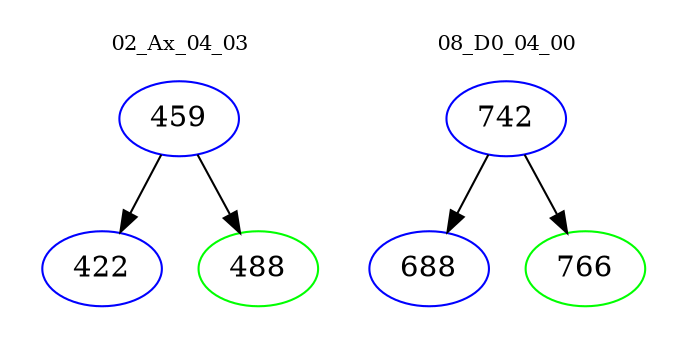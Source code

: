 digraph{
subgraph cluster_0 {
color = white
label = "02_Ax_04_03";
fontsize=10;
T0_459 [label="459", color="blue"]
T0_459 -> T0_422 [color="black"]
T0_422 [label="422", color="blue"]
T0_459 -> T0_488 [color="black"]
T0_488 [label="488", color="green"]
}
subgraph cluster_1 {
color = white
label = "08_D0_04_00";
fontsize=10;
T1_742 [label="742", color="blue"]
T1_742 -> T1_688 [color="black"]
T1_688 [label="688", color="blue"]
T1_742 -> T1_766 [color="black"]
T1_766 [label="766", color="green"]
}
}
